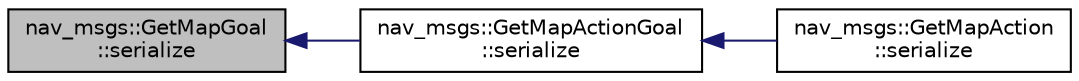 digraph "nav_msgs::GetMapGoal::serialize"
{
  edge [fontname="Helvetica",fontsize="10",labelfontname="Helvetica",labelfontsize="10"];
  node [fontname="Helvetica",fontsize="10",shape=record];
  rankdir="LR";
  Node1 [label="nav_msgs::GetMapGoal\l::serialize",height=0.2,width=0.4,color="black", fillcolor="grey75", style="filled" fontcolor="black"];
  Node1 -> Node2 [dir="back",color="midnightblue",fontsize="10",style="solid",fontname="Helvetica"];
  Node2 [label="nav_msgs::GetMapActionGoal\l::serialize",height=0.2,width=0.4,color="black", fillcolor="white", style="filled",URL="$classnav__msgs_1_1_get_map_action_goal.html#ae43f7bc774ec3fedd64672f46f54acf4"];
  Node2 -> Node3 [dir="back",color="midnightblue",fontsize="10",style="solid",fontname="Helvetica"];
  Node3 [label="nav_msgs::GetMapAction\l::serialize",height=0.2,width=0.4,color="black", fillcolor="white", style="filled",URL="$classnav__msgs_1_1_get_map_action.html#a7498cde713776b8fdcc54fbece0d2a3b"];
}
